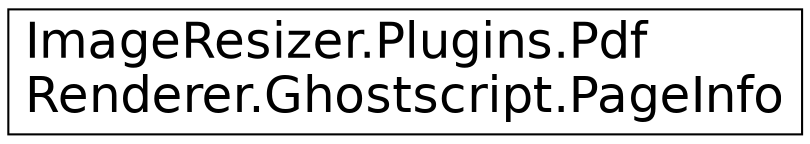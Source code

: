 digraph "Graphical Class Hierarchy"
{
  edge [fontname="Helvetica",fontsize="24",labelfontname="Helvetica",labelfontsize="24"];
  node [fontname="Helvetica",fontsize="24",shape=record];
  rankdir="LR";
  Node1 [label="ImageResizer.Plugins.Pdf\lRenderer.Ghostscript.PageInfo",height=0.2,width=0.4,color="black", fillcolor="white", style="filled",URL="$class_image_resizer_1_1_plugins_1_1_pdf_renderer_1_1_ghostscript_1_1_page_info.html"];
}
